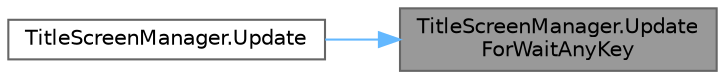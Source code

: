 digraph "TitleScreenManager.UpdateForWaitAnyKey"
{
 // LATEX_PDF_SIZE
  bgcolor="transparent";
  edge [fontname=Helvetica,fontsize=10,labelfontname=Helvetica,labelfontsize=10];
  node [fontname=Helvetica,fontsize=10,shape=box,height=0.2,width=0.4];
  rankdir="RL";
  Node1 [id="Node000001",label="TitleScreenManager.Update\lForWaitAnyKey",height=0.2,width=0.4,color="gray40", fillcolor="grey60", style="filled", fontcolor="black",tooltip="キーを押すまで の更新処理 pushAnyKeyが表示されているとき"];
  Node1 -> Node2 [id="edge1_Node000001_Node000002",dir="back",color="steelblue1",style="solid",tooltip=" "];
  Node2 [id="Node000002",label="TitleScreenManager.Update",height=0.2,width=0.4,color="grey40", fillcolor="white", style="filled",URL="$class_title_screen_manager.html#aa6564ae4cbec32fd69b75a9e86e65ace",tooltip=" "];
}
